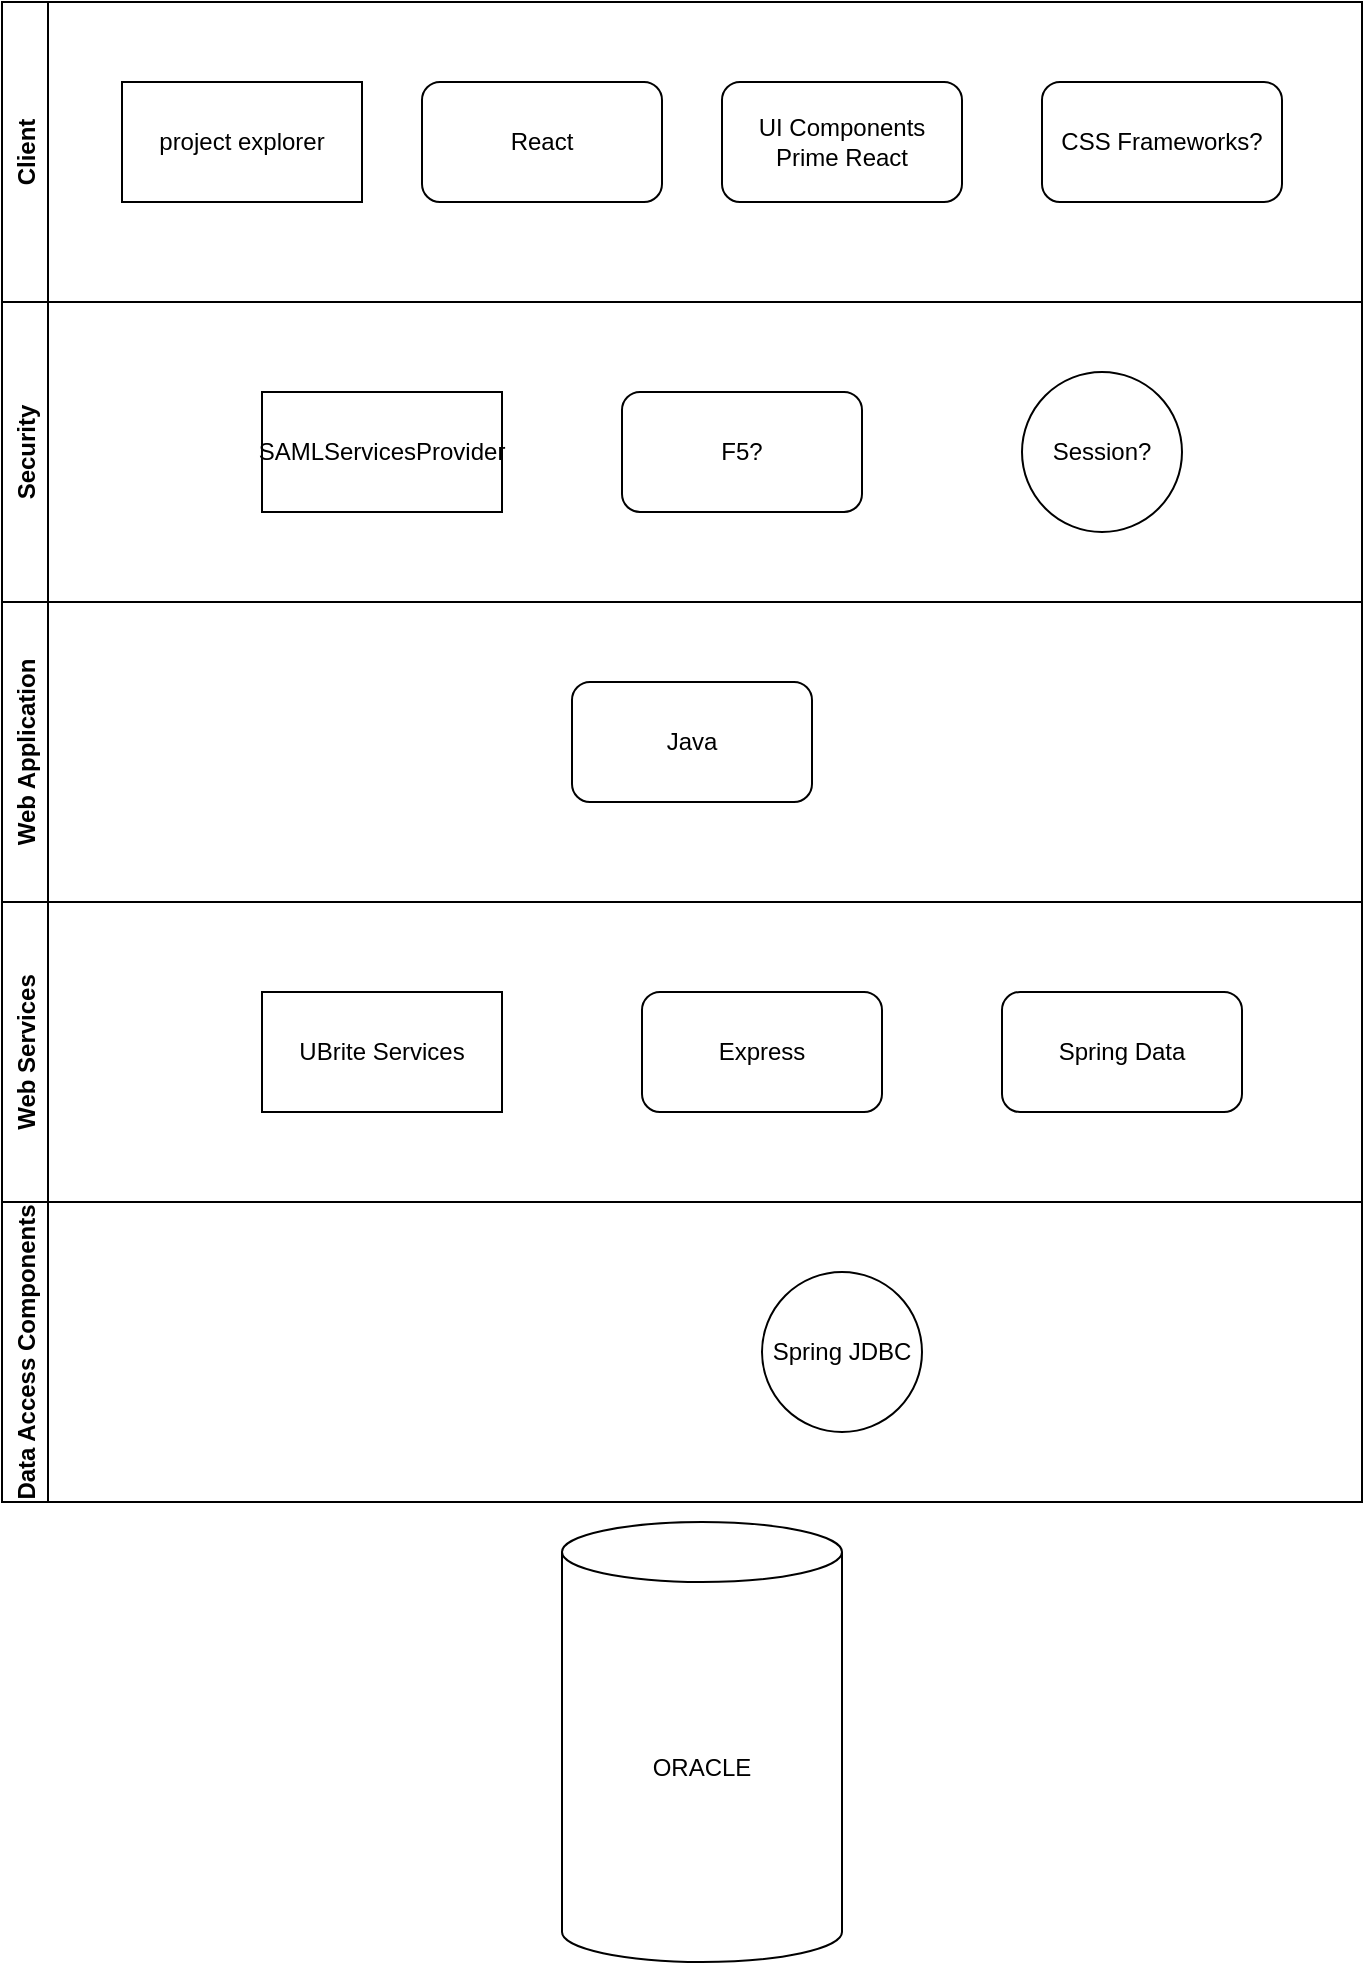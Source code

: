 <mxfile version="20.2.3" type="github" pages="4">
  <diagram id="u7b6ywFuzjr3DslcagBz" name="Current">
    <mxGraphModel dx="1509" dy="2062" grid="1" gridSize="10" guides="1" tooltips="1" connect="1" arrows="1" fold="1" page="1" pageScale="1" pageWidth="850" pageHeight="1100" math="0" shadow="0">
      <root>
        <mxCell id="0" />
        <mxCell id="1" parent="0" />
        <mxCell id="lkFFUMPkr5az7yJh0F87-1" value="ORACLE" style="shape=cylinder3;whiteSpace=wrap;html=1;boundedLbl=1;backgroundOutline=1;size=15;" parent="1" vertex="1">
          <mxGeometry x="360" y="680" width="140" height="220" as="geometry" />
        </mxCell>
        <mxCell id="lkFFUMPkr5az7yJh0F87-2" value="Data Access Components" style="swimlane;horizontal=0;" parent="1" vertex="1">
          <mxGeometry x="80" y="520" width="680" height="150" as="geometry" />
        </mxCell>
        <mxCell id="BzqzEyKAfp6FgEG3ZBiI-2" value="Spring JDBC" style="ellipse;whiteSpace=wrap;html=1;aspect=fixed;" vertex="1" parent="lkFFUMPkr5az7yJh0F87-2">
          <mxGeometry x="380" y="35" width="80" height="80" as="geometry" />
        </mxCell>
        <mxCell id="lkFFUMPkr5az7yJh0F87-4" value="Web Application" style="swimlane;horizontal=0;" parent="1" vertex="1">
          <mxGeometry x="80" y="220" width="680" height="150" as="geometry" />
        </mxCell>
        <mxCell id="BzqzEyKAfp6FgEG3ZBiI-3" value="Java" style="rounded=1;whiteSpace=wrap;html=1;" vertex="1" parent="lkFFUMPkr5az7yJh0F87-4">
          <mxGeometry x="285" y="40" width="120" height="60" as="geometry" />
        </mxCell>
        <mxCell id="lkFFUMPkr5az7yJh0F87-5" value="Client" style="swimlane;horizontal=0;startSize=23;" parent="1" vertex="1">
          <mxGeometry x="80" y="-80" width="680" height="150" as="geometry" />
        </mxCell>
        <mxCell id="BzqzEyKAfp6FgEG3ZBiI-4" value="React" style="rounded=1;whiteSpace=wrap;html=1;" vertex="1" parent="lkFFUMPkr5az7yJh0F87-5">
          <mxGeometry x="210" y="40" width="120" height="60" as="geometry" />
        </mxCell>
        <mxCell id="LKe9A2AT-Z6yylWAt6LW-4" value="CSS Frameworks?" style="rounded=1;whiteSpace=wrap;html=1;" vertex="1" parent="lkFFUMPkr5az7yJh0F87-5">
          <mxGeometry x="520" y="40" width="120" height="60" as="geometry" />
        </mxCell>
        <mxCell id="LKe9A2AT-Z6yylWAt6LW-5" value="UI Components&lt;br&gt;Prime React" style="rounded=1;whiteSpace=wrap;html=1;" vertex="1" parent="lkFFUMPkr5az7yJh0F87-5">
          <mxGeometry x="360" y="40" width="120" height="60" as="geometry" />
        </mxCell>
        <mxCell id="D5qD7buQymh1NBJAdr8E-3" value="project explorer" style="rounded=0;whiteSpace=wrap;html=1;" vertex="1" parent="lkFFUMPkr5az7yJh0F87-5">
          <mxGeometry x="60" y="40" width="120" height="60" as="geometry" />
        </mxCell>
        <mxCell id="BzqzEyKAfp6FgEG3ZBiI-5" value="Security" style="swimlane;horizontal=0;" vertex="1" parent="1">
          <mxGeometry x="80" y="70" width="680" height="150" as="geometry" />
        </mxCell>
        <mxCell id="BzqzEyKAfp6FgEG3ZBiI-6" value="F5?" style="rounded=1;whiteSpace=wrap;html=1;" vertex="1" parent="BzqzEyKAfp6FgEG3ZBiI-5">
          <mxGeometry x="310" y="45" width="120" height="60" as="geometry" />
        </mxCell>
        <mxCell id="LKe9A2AT-Z6yylWAt6LW-6" value="Session?" style="ellipse;whiteSpace=wrap;html=1;aspect=fixed;" vertex="1" parent="BzqzEyKAfp6FgEG3ZBiI-5">
          <mxGeometry x="510" y="35" width="80" height="80" as="geometry" />
        </mxCell>
        <mxCell id="D5qD7buQymh1NBJAdr8E-2" value="SAMLServicesProvider" style="rounded=0;whiteSpace=wrap;html=1;" vertex="1" parent="BzqzEyKAfp6FgEG3ZBiI-5">
          <mxGeometry x="130" y="45" width="120" height="60" as="geometry" />
        </mxCell>
        <mxCell id="LKe9A2AT-Z6yylWAt6LW-2" value="Web Services" style="swimlane;horizontal=0;" vertex="1" parent="1">
          <mxGeometry x="80" y="370" width="680" height="150" as="geometry" />
        </mxCell>
        <mxCell id="LKe9A2AT-Z6yylWAt6LW-3" value="Express" style="rounded=1;whiteSpace=wrap;html=1;" vertex="1" parent="LKe9A2AT-Z6yylWAt6LW-2">
          <mxGeometry x="320" y="45" width="120" height="60" as="geometry" />
        </mxCell>
        <mxCell id="BzqzEyKAfp6FgEG3ZBiI-1" value="Spring Data" style="rounded=1;whiteSpace=wrap;html=1;" vertex="1" parent="LKe9A2AT-Z6yylWAt6LW-2">
          <mxGeometry x="500" y="45" width="120" height="60" as="geometry" />
        </mxCell>
        <mxCell id="D5qD7buQymh1NBJAdr8E-1" value="UBrite Services" style="rounded=0;whiteSpace=wrap;html=1;" vertex="1" parent="LKe9A2AT-Z6yylWAt6LW-2">
          <mxGeometry x="130" y="45" width="120" height="60" as="geometry" />
        </mxCell>
      </root>
    </mxGraphModel>
  </diagram>
  <diagram name="Options" id="3FGOXMlfZSnNxssVKY_8">
    <mxGraphModel dx="1509" dy="2062" grid="1" gridSize="10" guides="1" tooltips="1" connect="1" arrows="1" fold="1" page="1" pageScale="1" pageWidth="850" pageHeight="1100" math="0" shadow="0">
      <root>
        <mxCell id="NphpDY3BlggT3oKHyIvs-0" />
        <mxCell id="NphpDY3BlggT3oKHyIvs-1" parent="NphpDY3BlggT3oKHyIvs-0" />
        <mxCell id="NphpDY3BlggT3oKHyIvs-2" value="ORACLE" style="shape=cylinder3;whiteSpace=wrap;html=1;boundedLbl=1;backgroundOutline=1;size=15;" vertex="1" parent="NphpDY3BlggT3oKHyIvs-1">
          <mxGeometry x="360" y="680" width="140" height="220" as="geometry" />
        </mxCell>
        <mxCell id="NphpDY3BlggT3oKHyIvs-3" value="Data Access Components" style="swimlane;horizontal=0;" vertex="1" parent="NphpDY3BlggT3oKHyIvs-1">
          <mxGeometry x="80" y="520" width="680" height="150" as="geometry" />
        </mxCell>
        <mxCell id="NphpDY3BlggT3oKHyIvs-4" value="Spring JDBC" style="ellipse;whiteSpace=wrap;html=1;aspect=fixed;" vertex="1" parent="NphpDY3BlggT3oKHyIvs-3">
          <mxGeometry x="380" y="35" width="80" height="80" as="geometry" />
        </mxCell>
        <mxCell id="NphpDY3BlggT3oKHyIvs-5" value="Web Application" style="swimlane;horizontal=0;" vertex="1" parent="NphpDY3BlggT3oKHyIvs-1">
          <mxGeometry x="80" y="220" width="680" height="150" as="geometry" />
        </mxCell>
        <mxCell id="NphpDY3BlggT3oKHyIvs-6" value="Java" style="rounded=1;whiteSpace=wrap;html=1;" vertex="1" parent="NphpDY3BlggT3oKHyIvs-5">
          <mxGeometry x="60" y="45" width="120" height="60" as="geometry" />
        </mxCell>
        <mxCell id="kJiHEbfFUr-DDRCfM4Dw-2" value="Node.js" style="rounded=1;whiteSpace=wrap;html=1;" vertex="1" parent="NphpDY3BlggT3oKHyIvs-5">
          <mxGeometry x="225" y="45" width="120" height="60" as="geometry" />
        </mxCell>
        <mxCell id="h-s-AU68PEWCTkuk_iob-1" value="SailsJS" style="rounded=1;whiteSpace=wrap;html=1;" vertex="1" parent="NphpDY3BlggT3oKHyIvs-5">
          <mxGeometry x="380" y="45" width="120" height="60" as="geometry" />
        </mxCell>
        <mxCell id="NphpDY3BlggT3oKHyIvs-7" value="Client" style="swimlane;horizontal=0;startSize=23;" vertex="1" parent="NphpDY3BlggT3oKHyIvs-1">
          <mxGeometry x="80" y="-290" width="680" height="360" as="geometry" />
        </mxCell>
        <mxCell id="NphpDY3BlggT3oKHyIvs-8" value="React" style="rounded=1;whiteSpace=wrap;html=1;" vertex="1" parent="NphpDY3BlggT3oKHyIvs-7">
          <mxGeometry x="60" y="40" width="120" height="60" as="geometry" />
        </mxCell>
        <mxCell id="NphpDY3BlggT3oKHyIvs-9" value="Bootstrap" style="rounded=1;whiteSpace=wrap;html=1;" vertex="1" parent="NphpDY3BlggT3oKHyIvs-7">
          <mxGeometry x="480" y="40" width="120" height="60" as="geometry" />
        </mxCell>
        <mxCell id="NphpDY3BlggT3oKHyIvs-10" value="Prime React" style="rounded=1;whiteSpace=wrap;html=1;" vertex="1" parent="NphpDY3BlggT3oKHyIvs-7">
          <mxGeometry x="260" y="40" width="120" height="60" as="geometry" />
        </mxCell>
        <mxCell id="kJiHEbfFUr-DDRCfM4Dw-0" value="Angular" style="rounded=1;whiteSpace=wrap;html=1;" vertex="1" parent="NphpDY3BlggT3oKHyIvs-7">
          <mxGeometry x="60" y="120" width="120" height="60" as="geometry" />
        </mxCell>
        <mxCell id="kJiHEbfFUr-DDRCfM4Dw-1" value="Vue" style="rounded=1;whiteSpace=wrap;html=1;" vertex="1" parent="NphpDY3BlggT3oKHyIvs-7">
          <mxGeometry x="60" y="200" width="120" height="60" as="geometry" />
        </mxCell>
        <mxCell id="kJiHEbfFUr-DDRCfM4Dw-3" value="Semantic UI" style="rounded=1;whiteSpace=wrap;html=1;" vertex="1" parent="NphpDY3BlggT3oKHyIvs-7">
          <mxGeometry x="260" y="120" width="120" height="60" as="geometry" />
        </mxCell>
        <mxCell id="kJiHEbfFUr-DDRCfM4Dw-4" value="Foundation" style="rounded=1;whiteSpace=wrap;html=1;" vertex="1" parent="NphpDY3BlggT3oKHyIvs-7">
          <mxGeometry x="480" y="120" width="120" height="60" as="geometry" />
        </mxCell>
        <mxCell id="kJiHEbfFUr-DDRCfM4Dw-5" value="PureCSS" style="rounded=1;whiteSpace=wrap;html=1;" vertex="1" parent="NphpDY3BlggT3oKHyIvs-7">
          <mxGeometry x="480" y="200" width="120" height="60" as="geometry" />
        </mxCell>
        <mxCell id="kJiHEbfFUr-DDRCfM4Dw-6" value="Tailwind CSS" style="rounded=1;whiteSpace=wrap;html=1;" vertex="1" parent="NphpDY3BlggT3oKHyIvs-7">
          <mxGeometry x="480" y="280" width="120" height="60" as="geometry" />
        </mxCell>
        <mxCell id="NphpDY3BlggT3oKHyIvs-11" value="Security" style="swimlane;horizontal=0;" vertex="1" parent="NphpDY3BlggT3oKHyIvs-1">
          <mxGeometry x="80" y="70" width="680" height="150" as="geometry" />
        </mxCell>
        <mxCell id="NphpDY3BlggT3oKHyIvs-12" value="F5?" style="rounded=1;whiteSpace=wrap;html=1;" vertex="1" parent="NphpDY3BlggT3oKHyIvs-11">
          <mxGeometry x="145" y="45" width="120" height="60" as="geometry" />
        </mxCell>
        <mxCell id="NphpDY3BlggT3oKHyIvs-13" value="Session?" style="ellipse;whiteSpace=wrap;html=1;aspect=fixed;" vertex="1" parent="NphpDY3BlggT3oKHyIvs-11">
          <mxGeometry x="380" y="35" width="80" height="80" as="geometry" />
        </mxCell>
        <mxCell id="NphpDY3BlggT3oKHyIvs-14" value="Web Services" style="swimlane;horizontal=0;" vertex="1" parent="NphpDY3BlggT3oKHyIvs-1">
          <mxGeometry x="80" y="370" width="680" height="150" as="geometry" />
        </mxCell>
        <mxCell id="NphpDY3BlggT3oKHyIvs-15" value="Express" style="rounded=1;whiteSpace=wrap;html=1;" vertex="1" parent="NphpDY3BlggT3oKHyIvs-14">
          <mxGeometry x="220" y="45" width="120" height="60" as="geometry" />
        </mxCell>
        <mxCell id="NphpDY3BlggT3oKHyIvs-16" value="Spring Data" style="rounded=1;whiteSpace=wrap;html=1;" vertex="1" parent="NphpDY3BlggT3oKHyIvs-14">
          <mxGeometry x="360" y="45" width="120" height="60" as="geometry" />
        </mxCell>
        <mxCell id="h-s-AU68PEWCTkuk_iob-0" value="GraphQL" style="rounded=1;whiteSpace=wrap;html=1;" vertex="1" parent="NphpDY3BlggT3oKHyIvs-14">
          <mxGeometry x="520" y="45" width="120" height="60" as="geometry" />
        </mxCell>
        <mxCell id="h-s-AU68PEWCTkuk_iob-2" value="Loopback" style="rounded=1;whiteSpace=wrap;html=1;" vertex="1" parent="NphpDY3BlggT3oKHyIvs-14">
          <mxGeometry x="60" y="45" width="120" height="60" as="geometry" />
        </mxCell>
      </root>
    </mxGraphModel>
  </diagram>
  <diagram name="Proposed" id="My0EKinJ6WBKyHEH_QwH">
    <mxGraphModel dx="1509" dy="2062" grid="1" gridSize="10" guides="1" tooltips="1" connect="1" arrows="1" fold="1" page="1" pageScale="1" pageWidth="850" pageHeight="1100" math="0" shadow="0">
      <root>
        <mxCell id="To4X6JEXynDHOIAiMT02-0" />
        <mxCell id="To4X6JEXynDHOIAiMT02-1" parent="To4X6JEXynDHOIAiMT02-0" />
        <mxCell id="To4X6JEXynDHOIAiMT02-2" value="ORACLE" style="shape=cylinder3;whiteSpace=wrap;html=1;boundedLbl=1;backgroundOutline=1;size=15;" vertex="1" parent="To4X6JEXynDHOIAiMT02-1">
          <mxGeometry x="360" y="680" width="140" height="220" as="geometry" />
        </mxCell>
        <mxCell id="To4X6JEXynDHOIAiMT02-3" value="Data Access Components" style="swimlane;horizontal=0;" vertex="1" parent="To4X6JEXynDHOIAiMT02-1">
          <mxGeometry x="80" y="520" width="680" height="150" as="geometry" />
        </mxCell>
        <mxCell id="To4X6JEXynDHOIAiMT02-4" value="Spring JDBC" style="ellipse;whiteSpace=wrap;html=1;aspect=fixed;" vertex="1" parent="To4X6JEXynDHOIAiMT02-3">
          <mxGeometry x="380" y="35" width="80" height="80" as="geometry" />
        </mxCell>
        <mxCell id="To4X6JEXynDHOIAiMT02-5" value="Web Application" style="swimlane;horizontal=0;" vertex="1" parent="To4X6JEXynDHOIAiMT02-1">
          <mxGeometry x="80" y="220" width="680" height="150" as="geometry" />
        </mxCell>
        <mxCell id="To4X6JEXynDHOIAiMT02-6" value="Java" style="rounded=1;whiteSpace=wrap;html=1;" vertex="1" parent="To4X6JEXynDHOIAiMT02-5">
          <mxGeometry x="285" y="40" width="120" height="60" as="geometry" />
        </mxCell>
        <mxCell id="To4X6JEXynDHOIAiMT02-7" value="Client" style="swimlane;horizontal=0;startSize=23;" vertex="1" parent="To4X6JEXynDHOIAiMT02-1">
          <mxGeometry x="80" y="-80" width="680" height="150" as="geometry" />
        </mxCell>
        <mxCell id="To4X6JEXynDHOIAiMT02-8" value="React" style="rounded=1;whiteSpace=wrap;html=1;" vertex="1" parent="To4X6JEXynDHOIAiMT02-7">
          <mxGeometry x="145" y="40" width="120" height="60" as="geometry" />
        </mxCell>
        <mxCell id="To4X6JEXynDHOIAiMT02-9" value="CSS Frameworks?" style="rounded=1;whiteSpace=wrap;html=1;" vertex="1" parent="To4X6JEXynDHOIAiMT02-7">
          <mxGeometry x="480" y="40" width="120" height="60" as="geometry" />
        </mxCell>
        <mxCell id="To4X6JEXynDHOIAiMT02-10" value="UI Components&lt;br&gt;Prime React" style="rounded=1;whiteSpace=wrap;html=1;" vertex="1" parent="To4X6JEXynDHOIAiMT02-7">
          <mxGeometry x="320" y="40" width="120" height="60" as="geometry" />
        </mxCell>
        <mxCell id="To4X6JEXynDHOIAiMT02-11" value="Security" style="swimlane;horizontal=0;" vertex="1" parent="To4X6JEXynDHOIAiMT02-1">
          <mxGeometry x="80" y="70" width="680" height="150" as="geometry" />
        </mxCell>
        <mxCell id="To4X6JEXynDHOIAiMT02-12" value="F5?" style="rounded=1;whiteSpace=wrap;html=1;" vertex="1" parent="To4X6JEXynDHOIAiMT02-11">
          <mxGeometry x="145" y="45" width="120" height="60" as="geometry" />
        </mxCell>
        <mxCell id="To4X6JEXynDHOIAiMT02-13" value="Session?" style="ellipse;whiteSpace=wrap;html=1;aspect=fixed;" vertex="1" parent="To4X6JEXynDHOIAiMT02-11">
          <mxGeometry x="380" y="35" width="80" height="80" as="geometry" />
        </mxCell>
        <mxCell id="To4X6JEXynDHOIAiMT02-14" value="Web Services" style="swimlane;horizontal=0;" vertex="1" parent="To4X6JEXynDHOIAiMT02-1">
          <mxGeometry x="80" y="370" width="680" height="150" as="geometry" />
        </mxCell>
        <mxCell id="To4X6JEXynDHOIAiMT02-15" value="?" style="rounded=1;whiteSpace=wrap;html=1;" vertex="1" parent="To4X6JEXynDHOIAiMT02-14">
          <mxGeometry x="145" y="45" width="120" height="60" as="geometry" />
        </mxCell>
        <mxCell id="To4X6JEXynDHOIAiMT02-16" value="Spring Data" style="rounded=1;whiteSpace=wrap;html=1;" vertex="1" parent="To4X6JEXynDHOIAiMT02-14">
          <mxGeometry x="360" y="45" width="120" height="60" as="geometry" />
        </mxCell>
      </root>
    </mxGraphModel>
  </diagram>
  <diagram id="jfdiHvX0g28nQDg2KFg4" name="Industry Samples">
    <mxGraphModel dx="755" dy="481" grid="1" gridSize="10" guides="1" tooltips="1" connect="1" arrows="1" fold="1" page="1" pageScale="1" pageWidth="850" pageHeight="1100" math="0" shadow="0">
      <root>
        <mxCell id="0" />
        <mxCell id="1" parent="0" />
        <mxCell id="uxQ34kbCT0QyTVE4A2ME-1" value="" style="shape=image;verticalLabelPosition=bottom;labelBackgroundColor=default;verticalAlign=top;aspect=fixed;imageAspect=0;image=https://s.yimg.com/ge/default/691231/Yahoo_Mail_Tech_Stack.png;" vertex="1" parent="1">
          <mxGeometry x="165" y="190" width="520" height="286" as="geometry" />
        </mxCell>
        <mxCell id="uxQ34kbCT0QyTVE4A2ME-2" value="" style="shape=image;verticalLabelPosition=bottom;labelBackgroundColor=default;verticalAlign=top;aspect=fixed;imageAspect=0;image=https://i.pinimg.com/originals/9d/ab/a3/9daba35979e22c26b5b40fb2e61b00cc.png;" vertex="1" parent="1">
          <mxGeometry x="160" y="520" width="520" height="352" as="geometry" />
        </mxCell>
        <mxCell id="uxQ34kbCT0QyTVE4A2ME-3" value="" style="shape=image;verticalLabelPosition=bottom;labelBackgroundColor=default;verticalAlign=top;aspect=fixed;imageAspect=0;image=https://www.researchgate.net/profile/Sherif-Abdelmohsen/publication/336641242/figure/fig1/AS:815536913002497@1571450560192/Technology-stack-diagram-of-the-proposed-S2S-school-management-system.png;" vertex="1" parent="1">
          <mxGeometry x="170" y="950" width="520" height="322" as="geometry" />
        </mxCell>
        <mxCell id="uxQ34kbCT0QyTVE4A2ME-4" value="" style="shape=image;verticalLabelPosition=bottom;labelBackgroundColor=default;verticalAlign=top;aspect=fixed;imageAspect=0;image=https://www.researchgate.net/profile/Molham-Aref/publication/262236548/figure/fig1/AS:296930971275270@1447805268714/Enterprise-software-components-and-technology-stack-example.png;" vertex="1" parent="1">
          <mxGeometry x="30" y="1410" width="272.84" height="190" as="geometry" />
        </mxCell>
        <mxCell id="uxQ34kbCT0QyTVE4A2ME-5" value="" style="shape=image;verticalLabelPosition=bottom;labelBackgroundColor=default;verticalAlign=top;aspect=fixed;imageAspect=0;image=https://images.clickittech.com/wp-content/uploads/2021/01/AWS-SAAS-Architecture-15-1024x984.jpg;" vertex="1" parent="1">
          <mxGeometry x="320" y="1360" width="520" height="500" as="geometry" />
        </mxCell>
        <mxCell id="uxQ34kbCT0QyTVE4A2ME-6" value="" style="shape=image;verticalLabelPosition=bottom;labelBackgroundColor=default;verticalAlign=top;aspect=fixed;imageAspect=0;image=http://admin.springsapps.com/uploads/da3f79af8edc429f98f9f072348b016d.png;" vertex="1" parent="1">
          <mxGeometry x="40" y="1860" width="520" height="226" as="geometry" />
        </mxCell>
        <mxCell id="uxQ34kbCT0QyTVE4A2ME-7" value="" style="shape=image;verticalLabelPosition=bottom;labelBackgroundColor=default;verticalAlign=top;aspect=fixed;imageAspect=0;image=https://images.clickittech.com/wp-content/uploads/2020/12/blog-imagenes-SaaS-12-1024x608.jpg;" vertex="1" parent="1">
          <mxGeometry x="320" y="2086" width="520" height="309" as="geometry" />
        </mxCell>
        <mxCell id="uxQ34kbCT0QyTVE4A2ME-8" value="" style="shape=image;verticalLabelPosition=bottom;labelBackgroundColor=default;verticalAlign=top;aspect=fixed;imageAspect=0;image=https://s3-us-west-2.amazonaws.com/myed-prod/books/1582/docbook/resources/images/DM%20technology%20stack.png;" vertex="1" parent="1">
          <mxGeometry x="165" y="2440" width="500" height="520" as="geometry" />
        </mxCell>
        <mxCell id="uxQ34kbCT0QyTVE4A2ME-9" value="" style="shape=image;verticalLabelPosition=bottom;labelBackgroundColor=default;verticalAlign=top;aspect=fixed;imageAspect=0;image=https://engineering.linkedin.com/content/dam/engineering/site-assets/images/blog/posts/2021/12/evolvingtechstack1.png;" vertex="1" parent="1">
          <mxGeometry x="155" y="3010" width="520" height="324" as="geometry" />
        </mxCell>
        <mxCell id="8r-DfPxuma1aYIlCWffL-1" value="" style="shape=image;verticalLabelPosition=bottom;labelBackgroundColor=default;verticalAlign=top;aspect=fixed;imageAspect=0;image=https://cdn-clekk.nitrocdn.com/tkvYXMZryjYrSVhxKeFTeXElceKUYHeV/assets/static/optimized/rev-5ea28ac/wp-content/uploads/2021/04/Web_Application_Architecture_Diagram__diagram_.png;" vertex="1" parent="1">
          <mxGeometry x="155" y="3370" width="520" height="289" as="geometry" />
        </mxCell>
      </root>
    </mxGraphModel>
  </diagram>
</mxfile>
